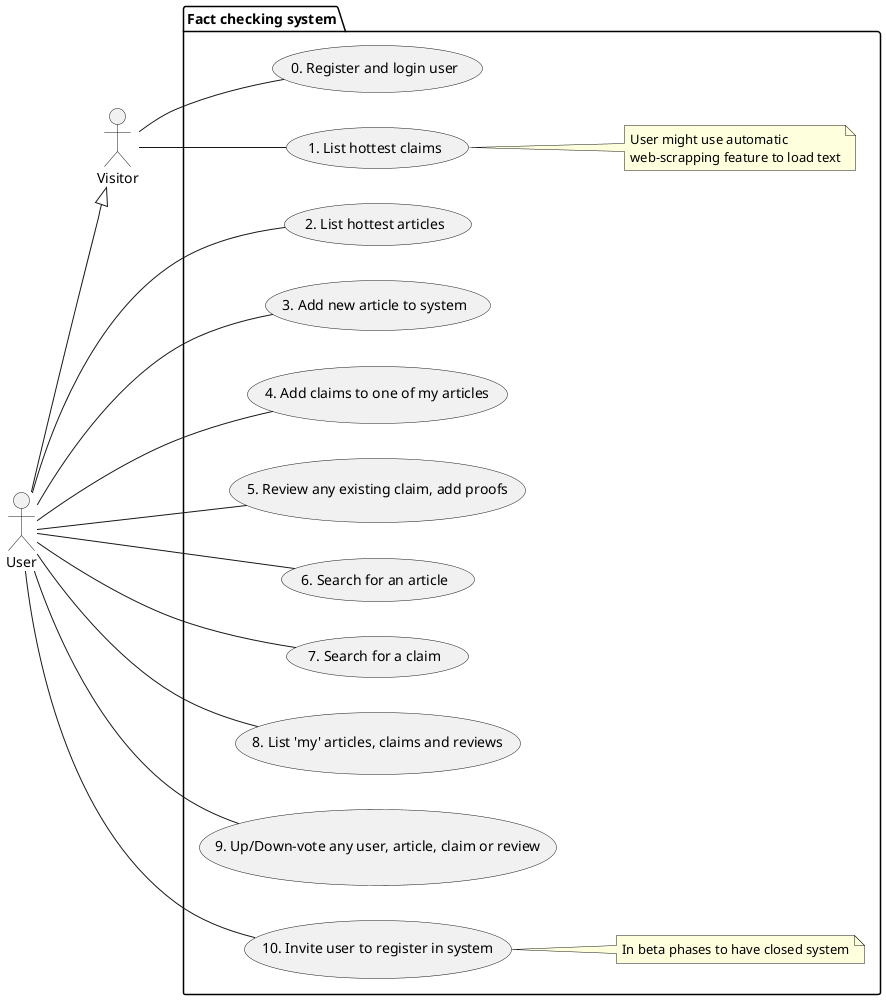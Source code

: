 @startuml
left to right direction

"Visitor" as Visitor
"User" as User

package "Fact checking system" {

  User --|> Visitor

  usecase UC0 as "0. Register and login user"

  usecase UC1 as "1. List hottest claims"

  usecase UC2 as "2. List hottest articles"

  usecase UC3 as "3. Add new article to system"
  note right of UC1
    User might use automatic
    web-scrapping feature to load text
  end note
  
  usecase UC4 as "4. Add claims to one of my articles"

  usecase UC5 as "5. Review any existing claim, add proofs"

  usecase UC6 as "6. Search for an article"

  usecase UC7 as "7. Search for a claim"

  usecase UC8 as "8. List 'my' articles, claims and reviews"

  usecase UC9 as "9. Up/Down-vote any user, article, claim or review"

  usecase UC10 as "10. Invite user to register in system"
  note right of UC10
    In beta phases to have closed system
  end note

    Visitor -- UC0
    Visitor -- UC1
    
    User -- UC2
    User -- UC3
    User -- UC4
    User -- UC5
    User -- UC6
    User -- UC7
    User -- UC8
    User -- UC9
    User -- UC10

}
@enduml
